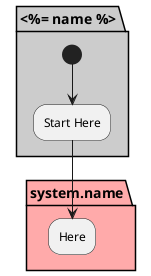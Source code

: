 @startuml


partition "<%= name %>"  #cccccc {
  (*) --> "Start Here"
}

partition "system.name" #ffaaaa {
  "Start Here" --> "Here"
}

@enduml
